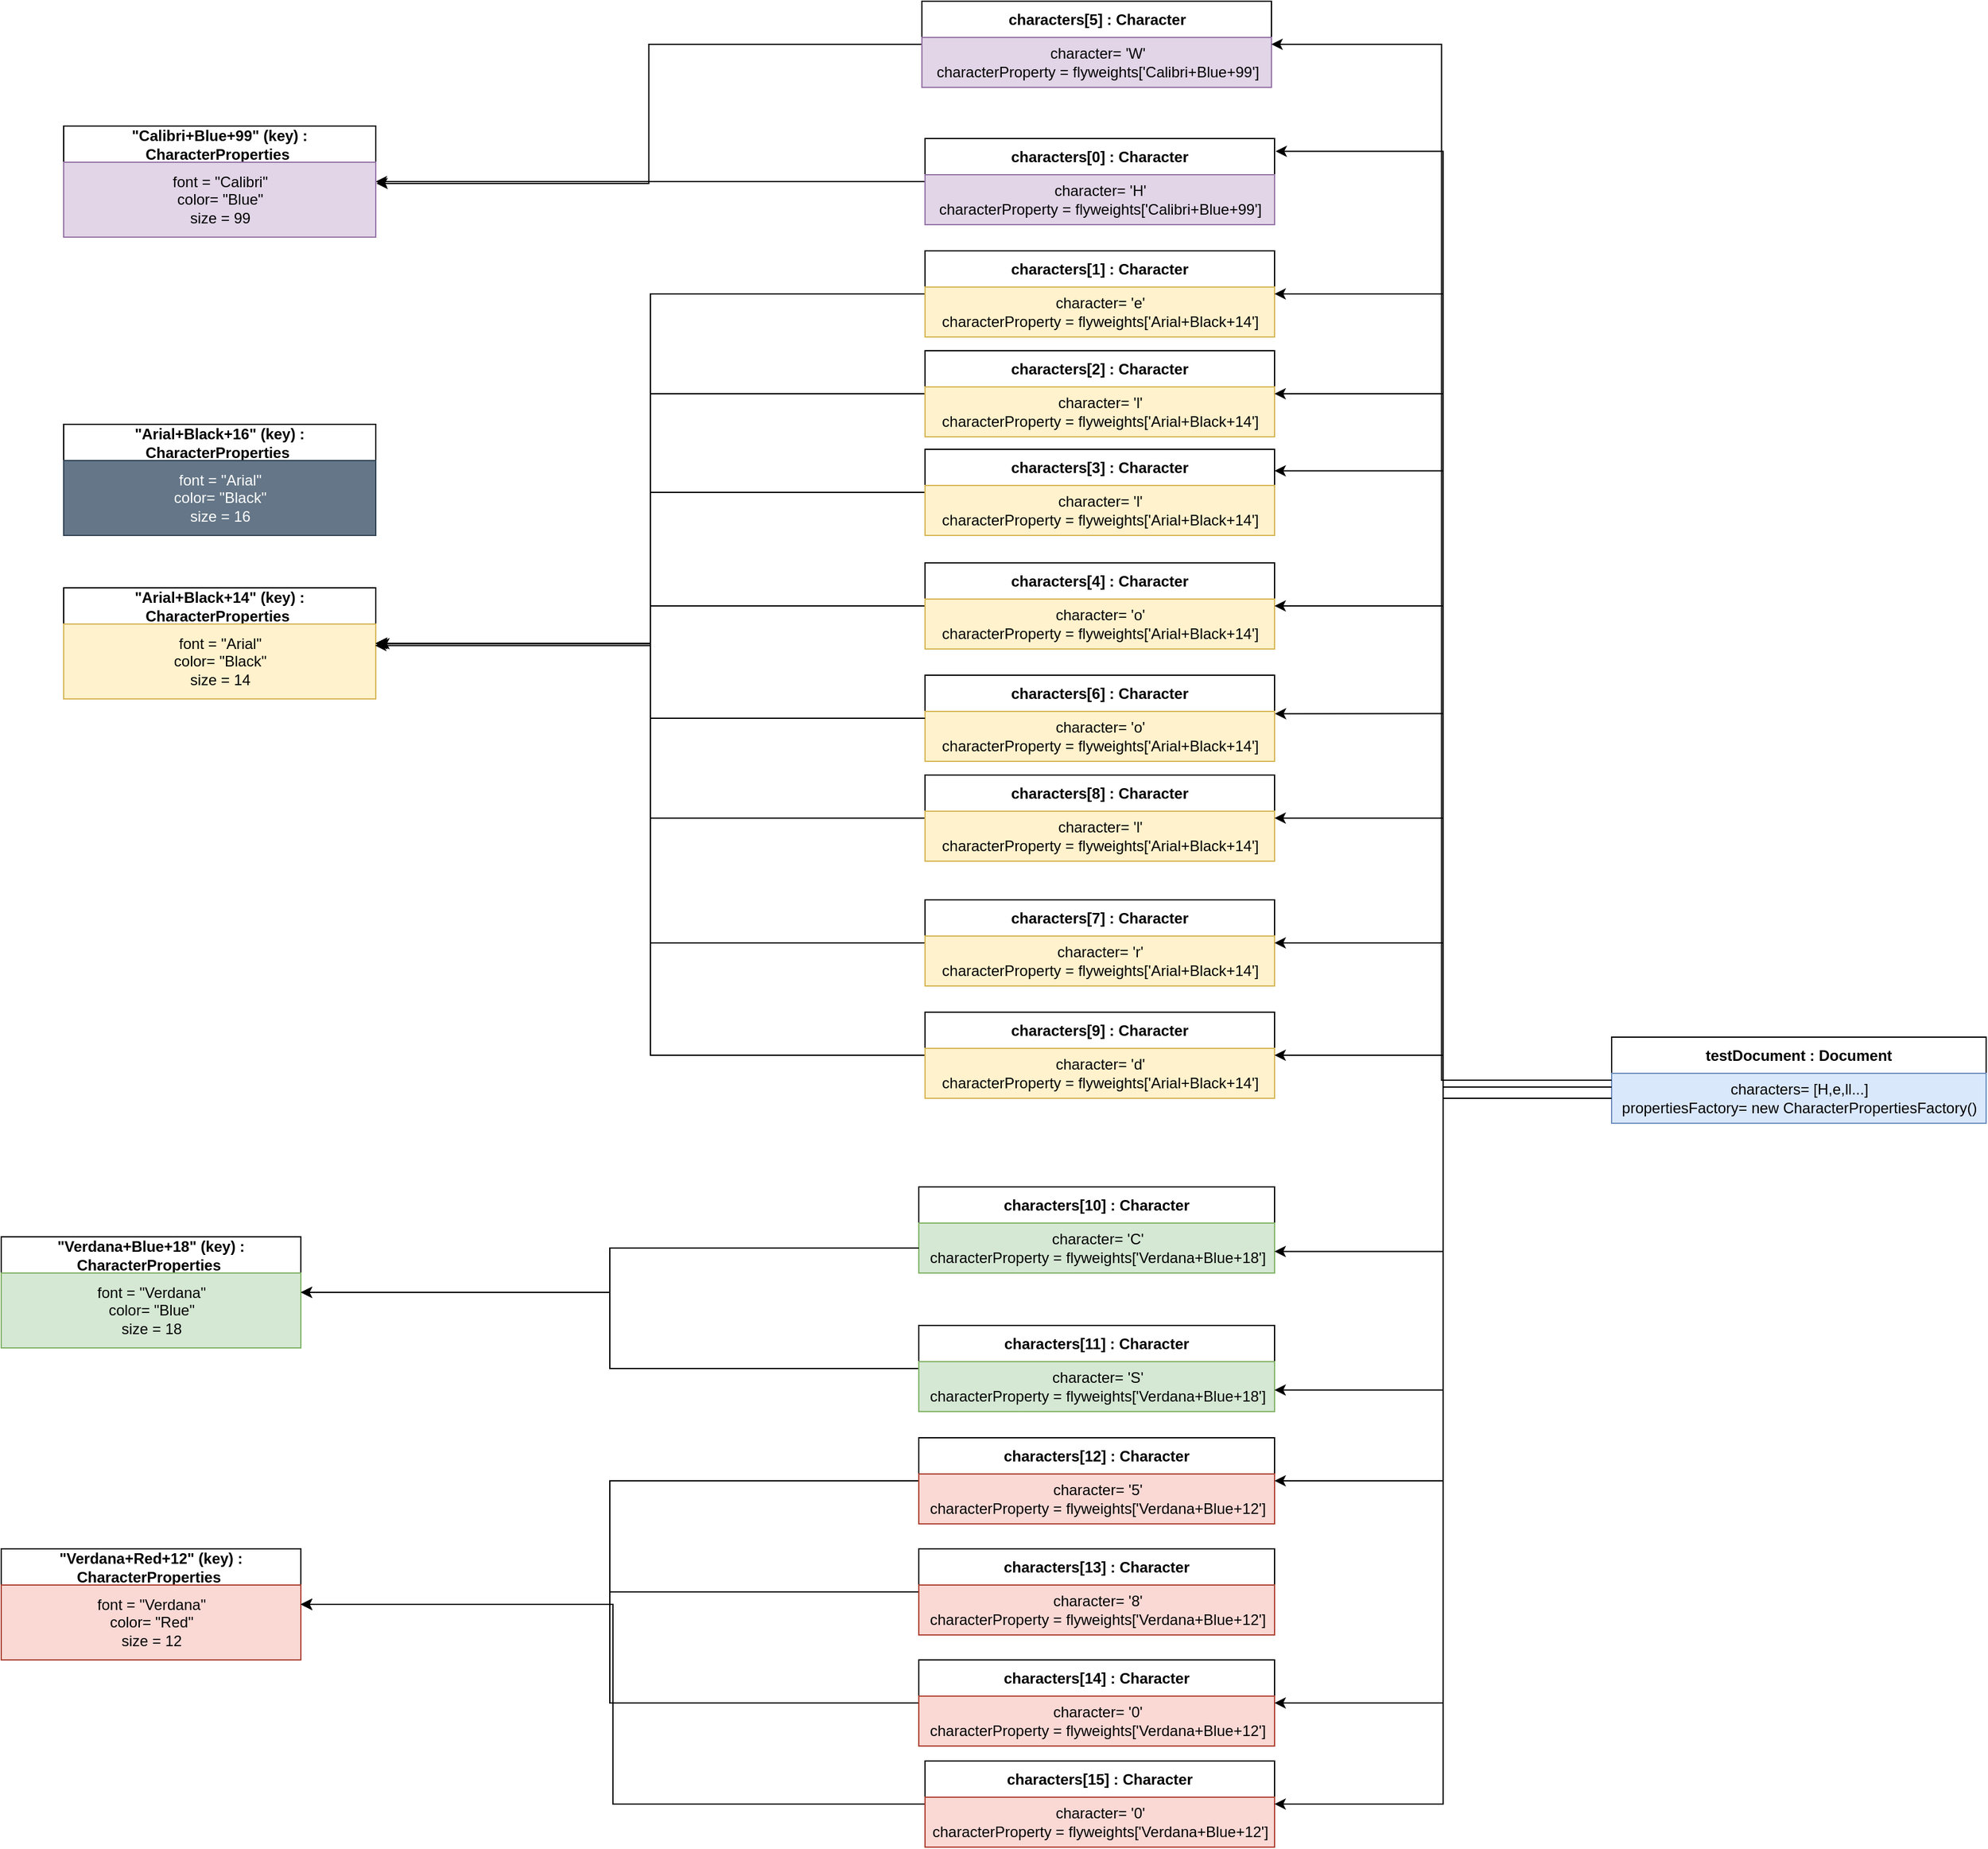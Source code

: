 <mxfile version="24.3.1" type="device">
  <diagram name="Page-1" id="xLCk5NJZpGxzQVCu6BOC">
    <mxGraphModel dx="2524" dy="2214" grid="1" gridSize="10" guides="1" tooltips="1" connect="1" arrows="1" fold="1" page="1" pageScale="1" pageWidth="850" pageHeight="1100" math="0" shadow="0">
      <root>
        <mxCell id="0" />
        <mxCell id="1" parent="0" />
        <mxCell id="_1GHirhnAOrZHXONJtAr-3" value="&quot;Arial+Black+16&quot; (key) : CharacterProperties&amp;nbsp;" style="swimlane;fontStyle=1;align=center;verticalAlign=middle;childLayout=stackLayout;horizontal=1;startSize=29;horizontalStack=0;resizeParent=1;resizeParentMax=0;resizeLast=0;collapsible=0;marginBottom=0;html=1;whiteSpace=wrap;" parent="1" vertex="1">
          <mxGeometry x="80" y="219" width="250" height="89" as="geometry" />
        </mxCell>
        <mxCell id="_1GHirhnAOrZHXONJtAr-6" value="font = &quot;Arial&quot;&lt;br&gt;color= &quot;Black&quot;&lt;br&gt;size = 16" style="text;html=1;align=center;verticalAlign=middle;resizable=0;points=[];autosize=1;fillColor=#647687;strokeColor=#314354;fontColor=#ffffff;" parent="_1GHirhnAOrZHXONJtAr-3" vertex="1">
          <mxGeometry y="29" width="250" height="60" as="geometry" />
        </mxCell>
        <mxCell id="_1GHirhnAOrZHXONJtAr-10" value="&quot;Arial+Black+14&quot; (key) : CharacterProperties&amp;nbsp;" style="swimlane;fontStyle=1;align=center;verticalAlign=middle;childLayout=stackLayout;horizontal=1;startSize=29;horizontalStack=0;resizeParent=1;resizeParentMax=0;resizeLast=0;collapsible=0;marginBottom=0;html=1;whiteSpace=wrap;" parent="1" vertex="1">
          <mxGeometry x="80" y="350" width="250" height="89" as="geometry" />
        </mxCell>
        <mxCell id="_1GHirhnAOrZHXONJtAr-11" value="font = &quot;Arial&quot;&lt;br&gt;color= &quot;Black&quot;&lt;br&gt;size = 14" style="text;html=1;align=center;verticalAlign=middle;resizable=0;points=[];autosize=1;fillColor=#fff2cc;strokeColor=#d6b656;" parent="_1GHirhnAOrZHXONJtAr-10" vertex="1">
          <mxGeometry y="29" width="250" height="60" as="geometry" />
        </mxCell>
        <mxCell id="_1GHirhnAOrZHXONJtAr-22" value="&quot;Verdana+Blue+18&quot; (key) : CharacterProperties&amp;nbsp;" style="swimlane;fontStyle=1;align=center;verticalAlign=middle;childLayout=stackLayout;horizontal=1;startSize=29;horizontalStack=0;resizeParent=1;resizeParentMax=0;resizeLast=0;collapsible=0;marginBottom=0;html=1;whiteSpace=wrap;" parent="1" vertex="1">
          <mxGeometry x="30" y="870" width="240" height="89" as="geometry" />
        </mxCell>
        <mxCell id="_1GHirhnAOrZHXONJtAr-23" value="font = &quot;Verdana&quot;&lt;br&gt;color= &quot;Blue&quot;&lt;br&gt;size = 18" style="text;html=1;align=center;verticalAlign=middle;resizable=0;points=[];autosize=1;fillColor=#d5e8d4;strokeColor=#82b366;" parent="_1GHirhnAOrZHXONJtAr-22" vertex="1">
          <mxGeometry y="29" width="240" height="60" as="geometry" />
        </mxCell>
        <mxCell id="_1GHirhnAOrZHXONJtAr-27" value="&quot;Verdana+Red+12&quot; (key) : CharacterProperties&amp;nbsp;" style="swimlane;fontStyle=1;align=center;verticalAlign=middle;childLayout=stackLayout;horizontal=1;startSize=29;horizontalStack=0;resizeParent=1;resizeParentMax=0;resizeLast=0;collapsible=0;marginBottom=0;html=1;whiteSpace=wrap;" parent="1" vertex="1">
          <mxGeometry x="30" y="1120" width="240" height="89" as="geometry" />
        </mxCell>
        <mxCell id="_1GHirhnAOrZHXONJtAr-28" value="font = &quot;Verdana&quot;&lt;br&gt;color= &quot;Red&quot;&lt;br&gt;size = 12" style="text;html=1;align=center;verticalAlign=middle;resizable=0;points=[];autosize=1;fillColor=#fad9d5;strokeColor=#ae4132;" parent="_1GHirhnAOrZHXONJtAr-27" vertex="1">
          <mxGeometry y="29" width="240" height="60" as="geometry" />
        </mxCell>
        <mxCell id="_1GHirhnAOrZHXONJtAr-148" style="edgeStyle=orthogonalEdgeStyle;rounded=0;orthogonalLoop=1;jettySize=auto;html=1;exitX=0;exitY=0.5;exitDx=0;exitDy=0;entryX=1;entryY=0.5;entryDx=0;entryDy=0;" parent="1" source="_1GHirhnAOrZHXONJtAr-34" target="_1GHirhnAOrZHXONJtAr-146" edge="1">
          <mxGeometry relative="1" as="geometry">
            <mxPoint x="350" y="130" as="targetPoint" />
          </mxGeometry>
        </mxCell>
        <mxCell id="_1GHirhnAOrZHXONJtAr-34" value="characters[0] : Character" style="swimlane;fontStyle=1;align=center;verticalAlign=middle;childLayout=stackLayout;horizontal=1;startSize=29;horizontalStack=0;resizeParent=1;resizeParentMax=0;resizeLast=0;collapsible=0;marginBottom=0;html=1;whiteSpace=wrap;" parent="1" vertex="1">
          <mxGeometry x="770" y="-10" width="280" height="69" as="geometry" />
        </mxCell>
        <mxCell id="_1GHirhnAOrZHXONJtAr-35" value="character= &#39;H&#39;&lt;br&gt;characterProperty =&amp;nbsp;flyweights[&#39;Calibri+Blue+99&#39;]" style="text;html=1;align=center;verticalAlign=middle;resizable=0;points=[];autosize=1;fillColor=#e1d5e7;strokeColor=#9673a6;" parent="_1GHirhnAOrZHXONJtAr-34" vertex="1">
          <mxGeometry y="29" width="280" height="40" as="geometry" />
        </mxCell>
        <mxCell id="_1GHirhnAOrZHXONJtAr-136" style="edgeStyle=orthogonalEdgeStyle;rounded=0;orthogonalLoop=1;jettySize=auto;html=1;entryX=1;entryY=0.5;entryDx=0;entryDy=0;" parent="1" source="_1GHirhnAOrZHXONJtAr-36" target="_1GHirhnAOrZHXONJtAr-10" edge="1">
          <mxGeometry relative="1" as="geometry" />
        </mxCell>
        <mxCell id="_1GHirhnAOrZHXONJtAr-36" value="characters[1] : Character" style="swimlane;fontStyle=1;align=center;verticalAlign=middle;childLayout=stackLayout;horizontal=1;startSize=29;horizontalStack=0;resizeParent=1;resizeParentMax=0;resizeLast=0;collapsible=0;marginBottom=0;html=1;whiteSpace=wrap;" parent="1" vertex="1">
          <mxGeometry x="770" y="80" width="280" height="69" as="geometry" />
        </mxCell>
        <mxCell id="_1GHirhnAOrZHXONJtAr-37" value="character= &#39;e&#39;&lt;br&gt;characterProperty =&amp;nbsp;flyweights[&#39;Arial+Black+14&#39;]" style="text;html=1;align=center;verticalAlign=middle;resizable=0;points=[];autosize=1;fillColor=#fff2cc;strokeColor=#d6b656;" parent="_1GHirhnAOrZHXONJtAr-36" vertex="1">
          <mxGeometry y="29" width="280" height="40" as="geometry" />
        </mxCell>
        <mxCell id="_1GHirhnAOrZHXONJtAr-137" style="edgeStyle=orthogonalEdgeStyle;rounded=0;orthogonalLoop=1;jettySize=auto;html=1;entryX=1;entryY=0.5;entryDx=0;entryDy=0;" parent="1" source="_1GHirhnAOrZHXONJtAr-38" target="_1GHirhnAOrZHXONJtAr-10" edge="1">
          <mxGeometry relative="1" as="geometry" />
        </mxCell>
        <mxCell id="_1GHirhnAOrZHXONJtAr-38" value="characters[2] : Character" style="swimlane;fontStyle=1;align=center;verticalAlign=middle;childLayout=stackLayout;horizontal=1;startSize=29;horizontalStack=0;resizeParent=1;resizeParentMax=0;resizeLast=0;collapsible=0;marginBottom=0;html=1;whiteSpace=wrap;" parent="1" vertex="1">
          <mxGeometry x="770" y="160" width="280" height="69" as="geometry" />
        </mxCell>
        <mxCell id="_1GHirhnAOrZHXONJtAr-39" value="character= &#39;l&#39;&lt;br&gt;characterProperty =&amp;nbsp;flyweights[&#39;Arial+Black+14&#39;]" style="text;html=1;align=center;verticalAlign=middle;resizable=0;points=[];autosize=1;fillColor=#fff2cc;strokeColor=#d6b656;" parent="_1GHirhnAOrZHXONJtAr-38" vertex="1">
          <mxGeometry y="29" width="280" height="40" as="geometry" />
        </mxCell>
        <mxCell id="_1GHirhnAOrZHXONJtAr-138" style="edgeStyle=orthogonalEdgeStyle;rounded=0;orthogonalLoop=1;jettySize=auto;html=1;entryX=0.998;entryY=0.287;entryDx=0;entryDy=0;entryPerimeter=0;" parent="1" source="_1GHirhnAOrZHXONJtAr-40" target="_1GHirhnAOrZHXONJtAr-11" edge="1">
          <mxGeometry relative="1" as="geometry" />
        </mxCell>
        <mxCell id="_1GHirhnAOrZHXONJtAr-40" value="characters[3] : Character" style="swimlane;fontStyle=1;align=center;verticalAlign=middle;childLayout=stackLayout;horizontal=1;startSize=29;horizontalStack=0;resizeParent=1;resizeParentMax=0;resizeLast=0;collapsible=0;marginBottom=0;html=1;whiteSpace=wrap;" parent="1" vertex="1">
          <mxGeometry x="770" y="239" width="280" height="69" as="geometry" />
        </mxCell>
        <mxCell id="_1GHirhnAOrZHXONJtAr-41" value="character= &#39;l&#39;&lt;br&gt;characterProperty =&amp;nbsp;flyweights[&#39;Arial+Black+14&#39;]" style="text;html=1;align=center;verticalAlign=middle;resizable=0;points=[];autosize=1;fillColor=#fff2cc;strokeColor=#d6b656;" parent="_1GHirhnAOrZHXONJtAr-40" vertex="1">
          <mxGeometry y="29" width="280" height="40" as="geometry" />
        </mxCell>
        <mxCell id="_1GHirhnAOrZHXONJtAr-141" style="edgeStyle=orthogonalEdgeStyle;rounded=0;orthogonalLoop=1;jettySize=auto;html=1;entryX=1;entryY=0.5;entryDx=0;entryDy=0;" parent="1" source="_1GHirhnAOrZHXONJtAr-43" target="_1GHirhnAOrZHXONJtAr-10" edge="1">
          <mxGeometry relative="1" as="geometry" />
        </mxCell>
        <mxCell id="_1GHirhnAOrZHXONJtAr-43" value="characters[4] : Character" style="swimlane;fontStyle=1;align=center;verticalAlign=middle;childLayout=stackLayout;horizontal=1;startSize=29;horizontalStack=0;resizeParent=1;resizeParentMax=0;resizeLast=0;collapsible=0;marginBottom=0;html=1;whiteSpace=wrap;" parent="1" vertex="1">
          <mxGeometry x="770" y="330" width="280" height="69" as="geometry" />
        </mxCell>
        <mxCell id="_1GHirhnAOrZHXONJtAr-44" value="character= &#39;o&#39;&lt;br&gt;characterProperty =&amp;nbsp;flyweights[&#39;Arial+Black+14&#39;]" style="text;html=1;align=center;verticalAlign=middle;resizable=0;points=[];autosize=1;fillColor=#fff2cc;strokeColor=#d6b656;" parent="_1GHirhnAOrZHXONJtAr-43" vertex="1">
          <mxGeometry y="29" width="280" height="40" as="geometry" />
        </mxCell>
        <mxCell id="_1GHirhnAOrZHXONJtAr-135" style="edgeStyle=orthogonalEdgeStyle;rounded=0;orthogonalLoop=1;jettySize=auto;html=1;entryX=1.002;entryY=0.284;entryDx=0;entryDy=0;entryPerimeter=0;" parent="1" source="_1GHirhnAOrZHXONJtAr-46" target="_1GHirhnAOrZHXONJtAr-147" edge="1">
          <mxGeometry relative="1" as="geometry">
            <mxPoint x="340" y="140" as="targetPoint" />
          </mxGeometry>
        </mxCell>
        <mxCell id="_1GHirhnAOrZHXONJtAr-46" value="characters[5] : Character" style="swimlane;fontStyle=1;align=center;verticalAlign=middle;childLayout=stackLayout;horizontal=1;startSize=29;horizontalStack=0;resizeParent=1;resizeParentMax=0;resizeLast=0;collapsible=0;marginBottom=0;html=1;whiteSpace=wrap;" parent="1" vertex="1">
          <mxGeometry x="767.5" y="-120" width="280" height="69" as="geometry" />
        </mxCell>
        <mxCell id="_1GHirhnAOrZHXONJtAr-47" value="character= &#39;W&#39;&lt;br&gt;characterProperty =&amp;nbsp;flyweights[&#39;Calibri+Blue+99&#39;]" style="text;html=1;align=center;verticalAlign=middle;resizable=0;points=[];autosize=1;fillColor=#e1d5e7;strokeColor=#9673a6;" parent="_1GHirhnAOrZHXONJtAr-46" vertex="1">
          <mxGeometry y="29" width="280" height="40" as="geometry" />
        </mxCell>
        <mxCell id="_1GHirhnAOrZHXONJtAr-49" value="characters[6] : Character" style="swimlane;fontStyle=1;align=center;verticalAlign=middle;childLayout=stackLayout;horizontal=1;startSize=29;horizontalStack=0;resizeParent=1;resizeParentMax=0;resizeLast=0;collapsible=0;marginBottom=0;html=1;whiteSpace=wrap;" parent="1" vertex="1">
          <mxGeometry x="770" y="420" width="280" height="69" as="geometry" />
        </mxCell>
        <mxCell id="_1GHirhnAOrZHXONJtAr-50" value="character= &#39;o&#39;&lt;br&gt;characterProperty =&amp;nbsp;flyweights[&#39;Arial+Black+14&#39;]" style="text;html=1;align=center;verticalAlign=middle;resizable=0;points=[];autosize=1;fillColor=#fff2cc;strokeColor=#d6b656;" parent="_1GHirhnAOrZHXONJtAr-49" vertex="1">
          <mxGeometry y="29" width="280" height="40" as="geometry" />
        </mxCell>
        <mxCell id="kpd9LWhA9OYj3ZhRl94p-16" style="edgeStyle=orthogonalEdgeStyle;rounded=0;orthogonalLoop=1;jettySize=auto;html=1;entryX=1;entryY=0.5;entryDx=0;entryDy=0;" edge="1" parent="1" source="_1GHirhnAOrZHXONJtAr-51" target="_1GHirhnAOrZHXONJtAr-10">
          <mxGeometry relative="1" as="geometry" />
        </mxCell>
        <mxCell id="_1GHirhnAOrZHXONJtAr-51" value="characters[7] : Character" style="swimlane;fontStyle=1;align=center;verticalAlign=middle;childLayout=stackLayout;horizontal=1;startSize=29;horizontalStack=0;resizeParent=1;resizeParentMax=0;resizeLast=0;collapsible=0;marginBottom=0;html=1;whiteSpace=wrap;" parent="1" vertex="1">
          <mxGeometry x="770" y="600" width="280" height="69" as="geometry" />
        </mxCell>
        <mxCell id="_1GHirhnAOrZHXONJtAr-52" value="character= &#39;r&#39;&lt;br&gt;characterProperty =&amp;nbsp;flyweights[&#39;Arial+Black+14&#39;]" style="text;html=1;align=center;verticalAlign=middle;resizable=0;points=[];autosize=1;fillColor=#fff2cc;strokeColor=#d6b656;" parent="_1GHirhnAOrZHXONJtAr-51" vertex="1">
          <mxGeometry y="29" width="280" height="40" as="geometry" />
        </mxCell>
        <mxCell id="kpd9LWhA9OYj3ZhRl94p-14" style="edgeStyle=orthogonalEdgeStyle;rounded=0;orthogonalLoop=1;jettySize=auto;html=1;entryX=1;entryY=0.5;entryDx=0;entryDy=0;" edge="1" parent="1" source="_1GHirhnAOrZHXONJtAr-55" target="_1GHirhnAOrZHXONJtAr-10">
          <mxGeometry relative="1" as="geometry" />
        </mxCell>
        <mxCell id="_1GHirhnAOrZHXONJtAr-55" value="characters[9] : Character" style="swimlane;fontStyle=1;align=center;verticalAlign=middle;childLayout=stackLayout;horizontal=1;startSize=29;horizontalStack=0;resizeParent=1;resizeParentMax=0;resizeLast=0;collapsible=0;marginBottom=0;html=1;whiteSpace=wrap;" parent="1" vertex="1">
          <mxGeometry x="770" y="690" width="280" height="69" as="geometry" />
        </mxCell>
        <mxCell id="_1GHirhnAOrZHXONJtAr-56" value="character= &#39;d&#39;&lt;br&gt;characterProperty =&amp;nbsp;flyweights[&#39;Arial+Black+14&#39;]" style="text;html=1;align=center;verticalAlign=middle;resizable=0;points=[];autosize=1;fillColor=#fff2cc;strokeColor=#d6b656;" parent="_1GHirhnAOrZHXONJtAr-55" vertex="1">
          <mxGeometry y="29" width="280" height="40" as="geometry" />
        </mxCell>
        <mxCell id="_1GHirhnAOrZHXONJtAr-57" value="characters[10] : Character" style="swimlane;fontStyle=1;align=center;verticalAlign=middle;childLayout=stackLayout;horizontal=1;startSize=29;horizontalStack=0;resizeParent=1;resizeParentMax=0;resizeLast=0;collapsible=0;marginBottom=0;html=1;whiteSpace=wrap;" parent="1" vertex="1">
          <mxGeometry x="765" y="830" width="285" height="69" as="geometry" />
        </mxCell>
        <mxCell id="_1GHirhnAOrZHXONJtAr-58" value="character= &#39;C&#39;&lt;br&gt;characterProperty =&amp;nbsp;flyweights[&#39;Verdana+Blue+18&#39;]" style="text;html=1;align=center;verticalAlign=middle;resizable=0;points=[];autosize=1;fillColor=#d5e8d4;strokeColor=#82b366;" parent="_1GHirhnAOrZHXONJtAr-57" vertex="1">
          <mxGeometry y="29" width="285" height="40" as="geometry" />
        </mxCell>
        <mxCell id="_1GHirhnAOrZHXONJtAr-132" style="edgeStyle=orthogonalEdgeStyle;rounded=0;orthogonalLoop=1;jettySize=auto;html=1;entryX=1;entryY=0.5;entryDx=0;entryDy=0;" parent="1" source="_1GHirhnAOrZHXONJtAr-59" target="_1GHirhnAOrZHXONJtAr-22" edge="1">
          <mxGeometry relative="1" as="geometry" />
        </mxCell>
        <mxCell id="_1GHirhnAOrZHXONJtAr-59" value="characters[11] : Character" style="swimlane;fontStyle=1;align=center;verticalAlign=middle;childLayout=stackLayout;horizontal=1;startSize=29;horizontalStack=0;resizeParent=1;resizeParentMax=0;resizeLast=0;collapsible=0;marginBottom=0;html=1;whiteSpace=wrap;" parent="1" vertex="1">
          <mxGeometry x="765" y="941" width="285" height="69" as="geometry" />
        </mxCell>
        <mxCell id="_1GHirhnAOrZHXONJtAr-60" value="character= &#39;S&#39;&lt;br&gt;characterProperty =&amp;nbsp;flyweights[&#39;Verdana+Blue+18&#39;]" style="text;html=1;align=center;verticalAlign=middle;resizable=0;points=[];autosize=1;fillColor=#d5e8d4;strokeColor=#82b366;" parent="_1GHirhnAOrZHXONJtAr-59" vertex="1">
          <mxGeometry y="29" width="285" height="40" as="geometry" />
        </mxCell>
        <mxCell id="_1GHirhnAOrZHXONJtAr-128" style="edgeStyle=orthogonalEdgeStyle;rounded=0;orthogonalLoop=1;jettySize=auto;html=1;entryX=1;entryY=0.5;entryDx=0;entryDy=0;" parent="1" source="_1GHirhnAOrZHXONJtAr-61" target="_1GHirhnAOrZHXONJtAr-27" edge="1">
          <mxGeometry relative="1" as="geometry" />
        </mxCell>
        <mxCell id="_1GHirhnAOrZHXONJtAr-61" value="characters[12] : Character" style="swimlane;fontStyle=1;align=center;verticalAlign=middle;childLayout=stackLayout;horizontal=1;startSize=29;horizontalStack=0;resizeParent=1;resizeParentMax=0;resizeLast=0;collapsible=0;marginBottom=0;html=1;whiteSpace=wrap;" parent="1" vertex="1">
          <mxGeometry x="765" y="1031" width="285" height="69" as="geometry" />
        </mxCell>
        <mxCell id="_1GHirhnAOrZHXONJtAr-62" value="character= &#39;5&#39;&lt;br&gt;characterProperty =&amp;nbsp;flyweights[&#39;Verdana+Blue+12&#39;]" style="text;html=1;align=center;verticalAlign=middle;resizable=0;points=[];autosize=1;fillColor=#fad9d5;strokeColor=#ae4132;" parent="_1GHirhnAOrZHXONJtAr-61" vertex="1">
          <mxGeometry y="29" width="285" height="40" as="geometry" />
        </mxCell>
        <mxCell id="_1GHirhnAOrZHXONJtAr-129" style="edgeStyle=orthogonalEdgeStyle;rounded=0;orthogonalLoop=1;jettySize=auto;html=1;exitX=0;exitY=0.5;exitDx=0;exitDy=0;entryX=1;entryY=0.5;entryDx=0;entryDy=0;" parent="1" source="_1GHirhnAOrZHXONJtAr-63" target="_1GHirhnAOrZHXONJtAr-27" edge="1">
          <mxGeometry relative="1" as="geometry" />
        </mxCell>
        <mxCell id="_1GHirhnAOrZHXONJtAr-63" value="characters[13] : Character" style="swimlane;fontStyle=1;align=center;verticalAlign=middle;childLayout=stackLayout;horizontal=1;startSize=29;horizontalStack=0;resizeParent=1;resizeParentMax=0;resizeLast=0;collapsible=0;marginBottom=0;html=1;whiteSpace=wrap;" parent="1" vertex="1">
          <mxGeometry x="765" y="1120" width="285" height="69" as="geometry" />
        </mxCell>
        <mxCell id="_1GHirhnAOrZHXONJtAr-64" value="character= &#39;8&#39;&lt;br&gt;characterProperty =&amp;nbsp;flyweights[&#39;Verdana+Blue+12&#39;]" style="text;html=1;align=center;verticalAlign=middle;resizable=0;points=[];autosize=1;fillColor=#fad9d5;strokeColor=#ae4132;" parent="_1GHirhnAOrZHXONJtAr-63" vertex="1">
          <mxGeometry y="29" width="285" height="40" as="geometry" />
        </mxCell>
        <mxCell id="_1GHirhnAOrZHXONJtAr-130" style="edgeStyle=orthogonalEdgeStyle;rounded=0;orthogonalLoop=1;jettySize=auto;html=1;entryX=1;entryY=0.5;entryDx=0;entryDy=0;" parent="1" source="_1GHirhnAOrZHXONJtAr-65" target="_1GHirhnAOrZHXONJtAr-27" edge="1">
          <mxGeometry relative="1" as="geometry" />
        </mxCell>
        <mxCell id="_1GHirhnAOrZHXONJtAr-65" value="characters[14] : Character" style="swimlane;fontStyle=1;align=center;verticalAlign=middle;childLayout=stackLayout;horizontal=1;startSize=29;horizontalStack=0;resizeParent=1;resizeParentMax=0;resizeLast=0;collapsible=0;marginBottom=0;html=1;whiteSpace=wrap;" parent="1" vertex="1">
          <mxGeometry x="765" y="1209" width="285" height="69" as="geometry" />
        </mxCell>
        <mxCell id="_1GHirhnAOrZHXONJtAr-66" value="character= &#39;0&#39;&lt;br&gt;characterProperty =&amp;nbsp;flyweights[&#39;Verdana+Blue+12&#39;]" style="text;html=1;align=center;verticalAlign=middle;resizable=0;points=[];autosize=1;fillColor=#fad9d5;strokeColor=#ae4132;" parent="_1GHirhnAOrZHXONJtAr-65" vertex="1">
          <mxGeometry y="29" width="285" height="40" as="geometry" />
        </mxCell>
        <mxCell id="_1GHirhnAOrZHXONJtAr-131" style="edgeStyle=orthogonalEdgeStyle;rounded=0;orthogonalLoop=1;jettySize=auto;html=1;entryX=1;entryY=0.5;entryDx=0;entryDy=0;" parent="1" source="_1GHirhnAOrZHXONJtAr-67" target="_1GHirhnAOrZHXONJtAr-27" edge="1">
          <mxGeometry relative="1" as="geometry" />
        </mxCell>
        <mxCell id="_1GHirhnAOrZHXONJtAr-67" value="characters[15] : Character" style="swimlane;fontStyle=1;align=center;verticalAlign=middle;childLayout=stackLayout;horizontal=1;startSize=29;horizontalStack=0;resizeParent=1;resizeParentMax=0;resizeLast=0;collapsible=0;marginBottom=0;html=1;whiteSpace=wrap;" parent="1" vertex="1">
          <mxGeometry x="770" y="1290" width="280" height="69" as="geometry" />
        </mxCell>
        <mxCell id="_1GHirhnAOrZHXONJtAr-68" value="character= &#39;0&#39;&lt;br&gt;characterProperty =&amp;nbsp;flyweights[&#39;Verdana+Blue+12&#39;]" style="text;html=1;align=center;verticalAlign=middle;resizable=0;points=[];autosize=1;fillColor=#fad9d5;strokeColor=#ae4132;" parent="_1GHirhnAOrZHXONJtAr-67" vertex="1">
          <mxGeometry y="29" width="280" height="40" as="geometry" />
        </mxCell>
        <mxCell id="_1GHirhnAOrZHXONJtAr-139" style="edgeStyle=orthogonalEdgeStyle;rounded=0;orthogonalLoop=1;jettySize=auto;html=1;entryX=1;entryY=0.5;entryDx=0;entryDy=0;" parent="1" source="_1GHirhnAOrZHXONJtAr-83" target="_1GHirhnAOrZHXONJtAr-10" edge="1">
          <mxGeometry relative="1" as="geometry" />
        </mxCell>
        <mxCell id="_1GHirhnAOrZHXONJtAr-83" value="characters[8] : Character" style="swimlane;fontStyle=1;align=center;verticalAlign=middle;childLayout=stackLayout;horizontal=1;startSize=29;horizontalStack=0;resizeParent=1;resizeParentMax=0;resizeLast=0;collapsible=0;marginBottom=0;html=1;whiteSpace=wrap;" parent="1" vertex="1">
          <mxGeometry x="770" y="500" width="280" height="69" as="geometry" />
        </mxCell>
        <mxCell id="_1GHirhnAOrZHXONJtAr-84" value="character= &#39;l&#39;&lt;br&gt;characterProperty =&amp;nbsp;flyweights[&#39;Arial+Black+14&#39;]" style="text;html=1;align=center;verticalAlign=middle;resizable=0;points=[];autosize=1;fillColor=#fff2cc;strokeColor=#d6b656;" parent="_1GHirhnAOrZHXONJtAr-83" vertex="1">
          <mxGeometry y="29" width="280" height="40" as="geometry" />
        </mxCell>
        <mxCell id="_1GHirhnAOrZHXONJtAr-109" style="edgeStyle=orthogonalEdgeStyle;rounded=0;orthogonalLoop=1;jettySize=auto;html=1;entryX=1;entryY=0.5;entryDx=0;entryDy=0;" parent="1" source="_1GHirhnAOrZHXONJtAr-98" target="_1GHirhnAOrZHXONJtAr-46" edge="1">
          <mxGeometry relative="1" as="geometry" />
        </mxCell>
        <mxCell id="_1GHirhnAOrZHXONJtAr-110" style="edgeStyle=orthogonalEdgeStyle;rounded=0;orthogonalLoop=1;jettySize=auto;html=1;entryX=1;entryY=0.5;entryDx=0;entryDy=0;" parent="1" source="_1GHirhnAOrZHXONJtAr-98" target="_1GHirhnAOrZHXONJtAr-51" edge="1">
          <mxGeometry relative="1" as="geometry" />
        </mxCell>
        <mxCell id="_1GHirhnAOrZHXONJtAr-112" style="edgeStyle=orthogonalEdgeStyle;rounded=0;orthogonalLoop=1;jettySize=auto;html=1;entryX=1;entryY=0.75;entryDx=0;entryDy=0;" parent="1" source="_1GHirhnAOrZHXONJtAr-98" target="_1GHirhnAOrZHXONJtAr-57" edge="1">
          <mxGeometry relative="1" as="geometry" />
        </mxCell>
        <mxCell id="_1GHirhnAOrZHXONJtAr-113" style="edgeStyle=orthogonalEdgeStyle;rounded=0;orthogonalLoop=1;jettySize=auto;html=1;entryX=1;entryY=0.75;entryDx=0;entryDy=0;" parent="1" source="_1GHirhnAOrZHXONJtAr-98" target="_1GHirhnAOrZHXONJtAr-59" edge="1">
          <mxGeometry relative="1" as="geometry" />
        </mxCell>
        <mxCell id="_1GHirhnAOrZHXONJtAr-114" style="edgeStyle=orthogonalEdgeStyle;rounded=0;orthogonalLoop=1;jettySize=auto;html=1;entryX=1;entryY=0.5;entryDx=0;entryDy=0;" parent="1" source="_1GHirhnAOrZHXONJtAr-98" target="_1GHirhnAOrZHXONJtAr-61" edge="1">
          <mxGeometry relative="1" as="geometry" />
        </mxCell>
        <mxCell id="_1GHirhnAOrZHXONJtAr-116" style="edgeStyle=orthogonalEdgeStyle;rounded=0;orthogonalLoop=1;jettySize=auto;html=1;entryX=1;entryY=0.5;entryDx=0;entryDy=0;" parent="1" source="_1GHirhnAOrZHXONJtAr-98" target="_1GHirhnAOrZHXONJtAr-65" edge="1">
          <mxGeometry relative="1" as="geometry" />
        </mxCell>
        <mxCell id="_1GHirhnAOrZHXONJtAr-120" style="edgeStyle=orthogonalEdgeStyle;rounded=0;orthogonalLoop=1;jettySize=auto;html=1;entryX=1;entryY=0.25;entryDx=0;entryDy=0;" parent="1" source="_1GHirhnAOrZHXONJtAr-98" target="_1GHirhnAOrZHXONJtAr-40" edge="1">
          <mxGeometry relative="1" as="geometry" />
        </mxCell>
        <mxCell id="_1GHirhnAOrZHXONJtAr-122" style="edgeStyle=orthogonalEdgeStyle;rounded=0;orthogonalLoop=1;jettySize=auto;html=1;entryX=1;entryY=0.5;entryDx=0;entryDy=0;" parent="1" source="_1GHirhnAOrZHXONJtAr-98" target="_1GHirhnAOrZHXONJtAr-83" edge="1">
          <mxGeometry relative="1" as="geometry" />
        </mxCell>
        <mxCell id="_1GHirhnAOrZHXONJtAr-123" style="edgeStyle=orthogonalEdgeStyle;rounded=0;orthogonalLoop=1;jettySize=auto;html=1;entryX=1.001;entryY=0.046;entryDx=0;entryDy=0;entryPerimeter=0;" parent="1" source="_1GHirhnAOrZHXONJtAr-98" target="_1GHirhnAOrZHXONJtAr-50" edge="1">
          <mxGeometry relative="1" as="geometry" />
        </mxCell>
        <mxCell id="_1GHirhnAOrZHXONJtAr-124" style="edgeStyle=orthogonalEdgeStyle;rounded=0;orthogonalLoop=1;jettySize=auto;html=1;entryX=1;entryY=0.5;entryDx=0;entryDy=0;" parent="1" source="_1GHirhnAOrZHXONJtAr-98" target="_1GHirhnAOrZHXONJtAr-43" edge="1">
          <mxGeometry relative="1" as="geometry" />
        </mxCell>
        <mxCell id="kpd9LWhA9OYj3ZhRl94p-6" style="edgeStyle=orthogonalEdgeStyle;rounded=0;orthogonalLoop=1;jettySize=auto;html=1;exitX=0;exitY=0.5;exitDx=0;exitDy=0;entryX=1;entryY=0.5;entryDx=0;entryDy=0;" edge="1" parent="1" source="_1GHirhnAOrZHXONJtAr-98" target="_1GHirhnAOrZHXONJtAr-36">
          <mxGeometry relative="1" as="geometry" />
        </mxCell>
        <mxCell id="_1GHirhnAOrZHXONJtAr-98" value="testDocument : Document" style="swimlane;fontStyle=1;align=center;verticalAlign=middle;childLayout=stackLayout;horizontal=1;startSize=29;horizontalStack=0;resizeParent=1;resizeParentMax=0;resizeLast=0;collapsible=0;marginBottom=0;html=1;whiteSpace=wrap;" parent="1" vertex="1">
          <mxGeometry x="1320" y="710" width="300" height="69" as="geometry" />
        </mxCell>
        <mxCell id="_1GHirhnAOrZHXONJtAr-99" value="characters= [H,e,ll...]&lt;br&gt;propertiesFactory= new&amp;nbsp;CharacterPropertiesFactory()" style="text;html=1;align=center;verticalAlign=middle;resizable=0;points=[];autosize=1;fillColor=#dae8fc;strokeColor=#6c8ebf;" parent="_1GHirhnAOrZHXONJtAr-98" vertex="1">
          <mxGeometry y="29" width="300" height="40" as="geometry" />
        </mxCell>
        <mxCell id="_1GHirhnAOrZHXONJtAr-111" style="edgeStyle=orthogonalEdgeStyle;rounded=0;orthogonalLoop=1;jettySize=auto;html=1;entryX=1;entryY=0.5;entryDx=0;entryDy=0;" parent="1" source="_1GHirhnAOrZHXONJtAr-99" target="_1GHirhnAOrZHXONJtAr-55" edge="1">
          <mxGeometry relative="1" as="geometry" />
        </mxCell>
        <mxCell id="_1GHirhnAOrZHXONJtAr-119" style="edgeStyle=orthogonalEdgeStyle;rounded=0;orthogonalLoop=1;jettySize=auto;html=1;entryX=1;entryY=0.5;entryDx=0;entryDy=0;" parent="1" source="_1GHirhnAOrZHXONJtAr-99" target="_1GHirhnAOrZHXONJtAr-38" edge="1">
          <mxGeometry relative="1" as="geometry">
            <Array as="points">
              <mxPoint x="1185" y="750" />
              <mxPoint x="1185" y="195" />
            </Array>
          </mxGeometry>
        </mxCell>
        <mxCell id="_1GHirhnAOrZHXONJtAr-133" style="edgeStyle=orthogonalEdgeStyle;rounded=0;orthogonalLoop=1;jettySize=auto;html=1;entryX=1;entryY=0.5;entryDx=0;entryDy=0;" parent="1" source="_1GHirhnAOrZHXONJtAr-58" target="_1GHirhnAOrZHXONJtAr-22" edge="1">
          <mxGeometry relative="1" as="geometry" />
        </mxCell>
        <mxCell id="_1GHirhnAOrZHXONJtAr-146" value="&quot;Calibri+Blue+99&quot; (key) : CharacterProperties&amp;nbsp;" style="swimlane;fontStyle=1;align=center;verticalAlign=middle;childLayout=stackLayout;horizontal=1;startSize=29;horizontalStack=0;resizeParent=1;resizeParentMax=0;resizeLast=0;collapsible=0;marginBottom=0;html=1;whiteSpace=wrap;" parent="1" vertex="1">
          <mxGeometry x="80" y="-20" width="250" height="89" as="geometry" />
        </mxCell>
        <mxCell id="_1GHirhnAOrZHXONJtAr-147" value="font = &quot;Calibri&quot;&lt;br&gt;color= &quot;Blue&quot;&lt;br&gt;size = 99" style="text;html=1;align=center;verticalAlign=middle;resizable=0;points=[];autosize=1;fillColor=#e1d5e7;strokeColor=#9673a6;" parent="_1GHirhnAOrZHXONJtAr-146" vertex="1">
          <mxGeometry y="29" width="250" height="60" as="geometry" />
        </mxCell>
        <mxCell id="kpd9LWhA9OYj3ZhRl94p-7" style="edgeStyle=orthogonalEdgeStyle;rounded=0;orthogonalLoop=1;jettySize=auto;html=1;entryX=1.003;entryY=0.148;entryDx=0;entryDy=0;entryPerimeter=0;" edge="1" parent="1" source="_1GHirhnAOrZHXONJtAr-98" target="_1GHirhnAOrZHXONJtAr-34">
          <mxGeometry relative="1" as="geometry" />
        </mxCell>
        <mxCell id="kpd9LWhA9OYj3ZhRl94p-10" style="edgeStyle=orthogonalEdgeStyle;rounded=0;orthogonalLoop=1;jettySize=auto;html=1;entryX=1;entryY=0.5;entryDx=0;entryDy=0;" edge="1" parent="1" source="_1GHirhnAOrZHXONJtAr-99" target="_1GHirhnAOrZHXONJtAr-67">
          <mxGeometry relative="1" as="geometry" />
        </mxCell>
        <mxCell id="kpd9LWhA9OYj3ZhRl94p-13" style="edgeStyle=orthogonalEdgeStyle;rounded=0;orthogonalLoop=1;jettySize=auto;html=1;entryX=1.008;entryY=0.263;entryDx=0;entryDy=0;entryPerimeter=0;" edge="1" parent="1" source="_1GHirhnAOrZHXONJtAr-49" target="_1GHirhnAOrZHXONJtAr-11">
          <mxGeometry relative="1" as="geometry" />
        </mxCell>
      </root>
    </mxGraphModel>
  </diagram>
</mxfile>
